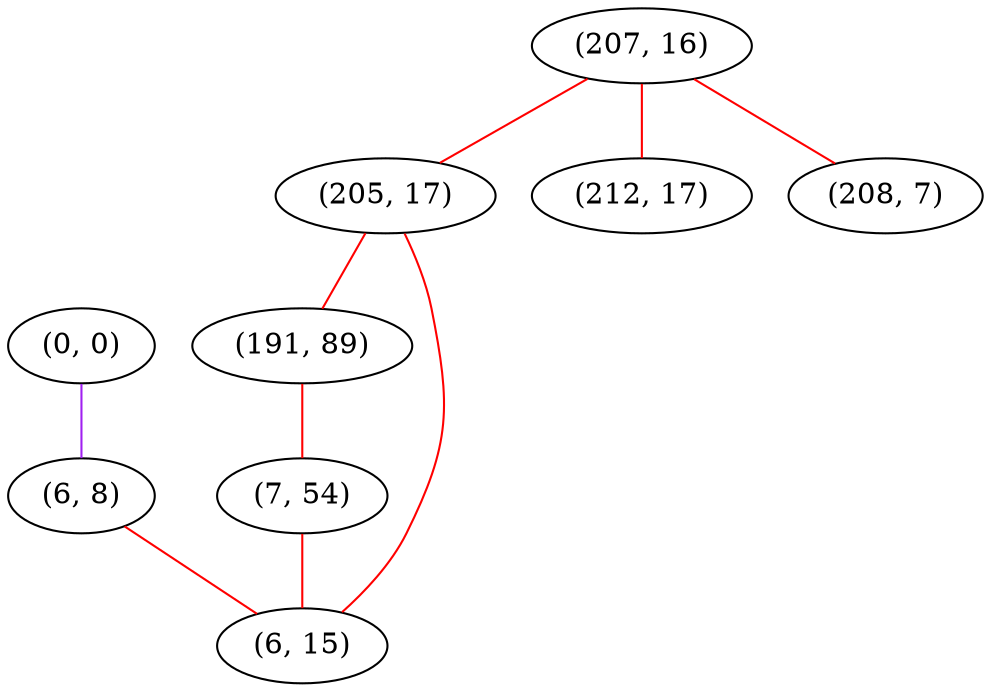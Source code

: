 graph "" {
"(0, 0)";
"(6, 8)";
"(207, 16)";
"(205, 17)";
"(212, 17)";
"(191, 89)";
"(7, 54)";
"(6, 15)";
"(208, 7)";
"(0, 0)" -- "(6, 8)"  [color=purple, key=0, weight=4];
"(6, 8)" -- "(6, 15)"  [color=red, key=0, weight=1];
"(207, 16)" -- "(205, 17)"  [color=red, key=0, weight=1];
"(207, 16)" -- "(212, 17)"  [color=red, key=0, weight=1];
"(207, 16)" -- "(208, 7)"  [color=red, key=0, weight=1];
"(205, 17)" -- "(6, 15)"  [color=red, key=0, weight=1];
"(205, 17)" -- "(191, 89)"  [color=red, key=0, weight=1];
"(191, 89)" -- "(7, 54)"  [color=red, key=0, weight=1];
"(7, 54)" -- "(6, 15)"  [color=red, key=0, weight=1];
}
